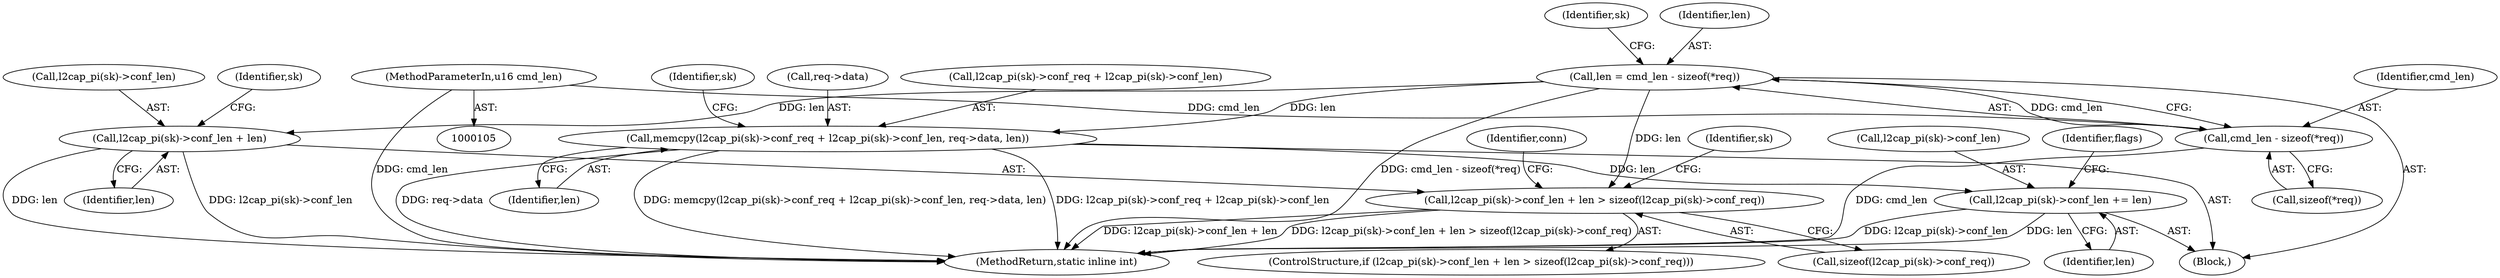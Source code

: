 digraph "0_linux_f2fcfcd670257236ebf2088bbdf26f6a8ef459fe_0@API" {
"1000159" [label="(Call,len = cmd_len - sizeof(*req))"];
"1000161" [label="(Call,cmd_len - sizeof(*req))"];
"1000108" [label="(MethodParameterIn,u16 cmd_len)"];
"1000167" [label="(Call,l2cap_pi(sk)->conf_len + len > sizeof(l2cap_pi(sk)->conf_req))"];
"1000168" [label="(Call,l2cap_pi(sk)->conf_len + len)"];
"1000193" [label="(Call,memcpy(l2cap_pi(sk)->conf_req + l2cap_pi(sk)->conf_len, req->data, len))"];
"1000207" [label="(Call,l2cap_pi(sk)->conf_len += len)"];
"1000108" [label="(MethodParameterIn,u16 cmd_len)"];
"1000343" [label="(MethodReturn,static inline int)"];
"1000206" [label="(Identifier,len)"];
"1000163" [label="(Call,sizeof(*req))"];
"1000197" [label="(Identifier,sk)"];
"1000167" [label="(Call,l2cap_pi(sk)->conf_len + len > sizeof(l2cap_pi(sk)->conf_req))"];
"1000110" [label="(Block,)"];
"1000194" [label="(Call,l2cap_pi(sk)->conf_req + l2cap_pi(sk)->conf_len)"];
"1000166" [label="(ControlStructure,if (l2cap_pi(sk)->conf_len + len > sizeof(l2cap_pi(sk)->conf_req)))"];
"1000212" [label="(Identifier,len)"];
"1000174" [label="(Call,sizeof(l2cap_pi(sk)->conf_req))"];
"1000207" [label="(Call,l2cap_pi(sk)->conf_len += len)"];
"1000193" [label="(Call,memcpy(l2cap_pi(sk)->conf_req + l2cap_pi(sk)->conf_len, req->data, len))"];
"1000173" [label="(Identifier,len)"];
"1000208" [label="(Call,l2cap_pi(sk)->conf_len)"];
"1000168" [label="(Call,l2cap_pi(sk)->conf_len + len)"];
"1000159" [label="(Call,len = cmd_len - sizeof(*req))"];
"1000161" [label="(Call,cmd_len - sizeof(*req))"];
"1000210" [label="(Identifier,sk)"];
"1000181" [label="(Identifier,conn)"];
"1000203" [label="(Call,req->data)"];
"1000177" [label="(Identifier,sk)"];
"1000171" [label="(Identifier,sk)"];
"1000169" [label="(Call,l2cap_pi(sk)->conf_len)"];
"1000160" [label="(Identifier,len)"];
"1000162" [label="(Identifier,cmd_len)"];
"1000215" [label="(Identifier,flags)"];
"1000159" -> "1000110"  [label="AST: "];
"1000159" -> "1000161"  [label="CFG: "];
"1000160" -> "1000159"  [label="AST: "];
"1000161" -> "1000159"  [label="AST: "];
"1000171" -> "1000159"  [label="CFG: "];
"1000159" -> "1000343"  [label="DDG: cmd_len - sizeof(*req)"];
"1000161" -> "1000159"  [label="DDG: cmd_len"];
"1000159" -> "1000167"  [label="DDG: len"];
"1000159" -> "1000168"  [label="DDG: len"];
"1000159" -> "1000193"  [label="DDG: len"];
"1000161" -> "1000163"  [label="CFG: "];
"1000162" -> "1000161"  [label="AST: "];
"1000163" -> "1000161"  [label="AST: "];
"1000161" -> "1000343"  [label="DDG: cmd_len"];
"1000108" -> "1000161"  [label="DDG: cmd_len"];
"1000108" -> "1000105"  [label="AST: "];
"1000108" -> "1000343"  [label="DDG: cmd_len"];
"1000167" -> "1000166"  [label="AST: "];
"1000167" -> "1000174"  [label="CFG: "];
"1000168" -> "1000167"  [label="AST: "];
"1000174" -> "1000167"  [label="AST: "];
"1000181" -> "1000167"  [label="CFG: "];
"1000197" -> "1000167"  [label="CFG: "];
"1000167" -> "1000343"  [label="DDG: l2cap_pi(sk)->conf_len + len"];
"1000167" -> "1000343"  [label="DDG: l2cap_pi(sk)->conf_len + len > sizeof(l2cap_pi(sk)->conf_req)"];
"1000168" -> "1000173"  [label="CFG: "];
"1000169" -> "1000168"  [label="AST: "];
"1000173" -> "1000168"  [label="AST: "];
"1000177" -> "1000168"  [label="CFG: "];
"1000168" -> "1000343"  [label="DDG: l2cap_pi(sk)->conf_len"];
"1000168" -> "1000343"  [label="DDG: len"];
"1000193" -> "1000110"  [label="AST: "];
"1000193" -> "1000206"  [label="CFG: "];
"1000194" -> "1000193"  [label="AST: "];
"1000203" -> "1000193"  [label="AST: "];
"1000206" -> "1000193"  [label="AST: "];
"1000210" -> "1000193"  [label="CFG: "];
"1000193" -> "1000343"  [label="DDG: l2cap_pi(sk)->conf_req + l2cap_pi(sk)->conf_len"];
"1000193" -> "1000343"  [label="DDG: req->data"];
"1000193" -> "1000343"  [label="DDG: memcpy(l2cap_pi(sk)->conf_req + l2cap_pi(sk)->conf_len, req->data, len)"];
"1000193" -> "1000207"  [label="DDG: len"];
"1000207" -> "1000110"  [label="AST: "];
"1000207" -> "1000212"  [label="CFG: "];
"1000208" -> "1000207"  [label="AST: "];
"1000212" -> "1000207"  [label="AST: "];
"1000215" -> "1000207"  [label="CFG: "];
"1000207" -> "1000343"  [label="DDG: l2cap_pi(sk)->conf_len"];
"1000207" -> "1000343"  [label="DDG: len"];
}
